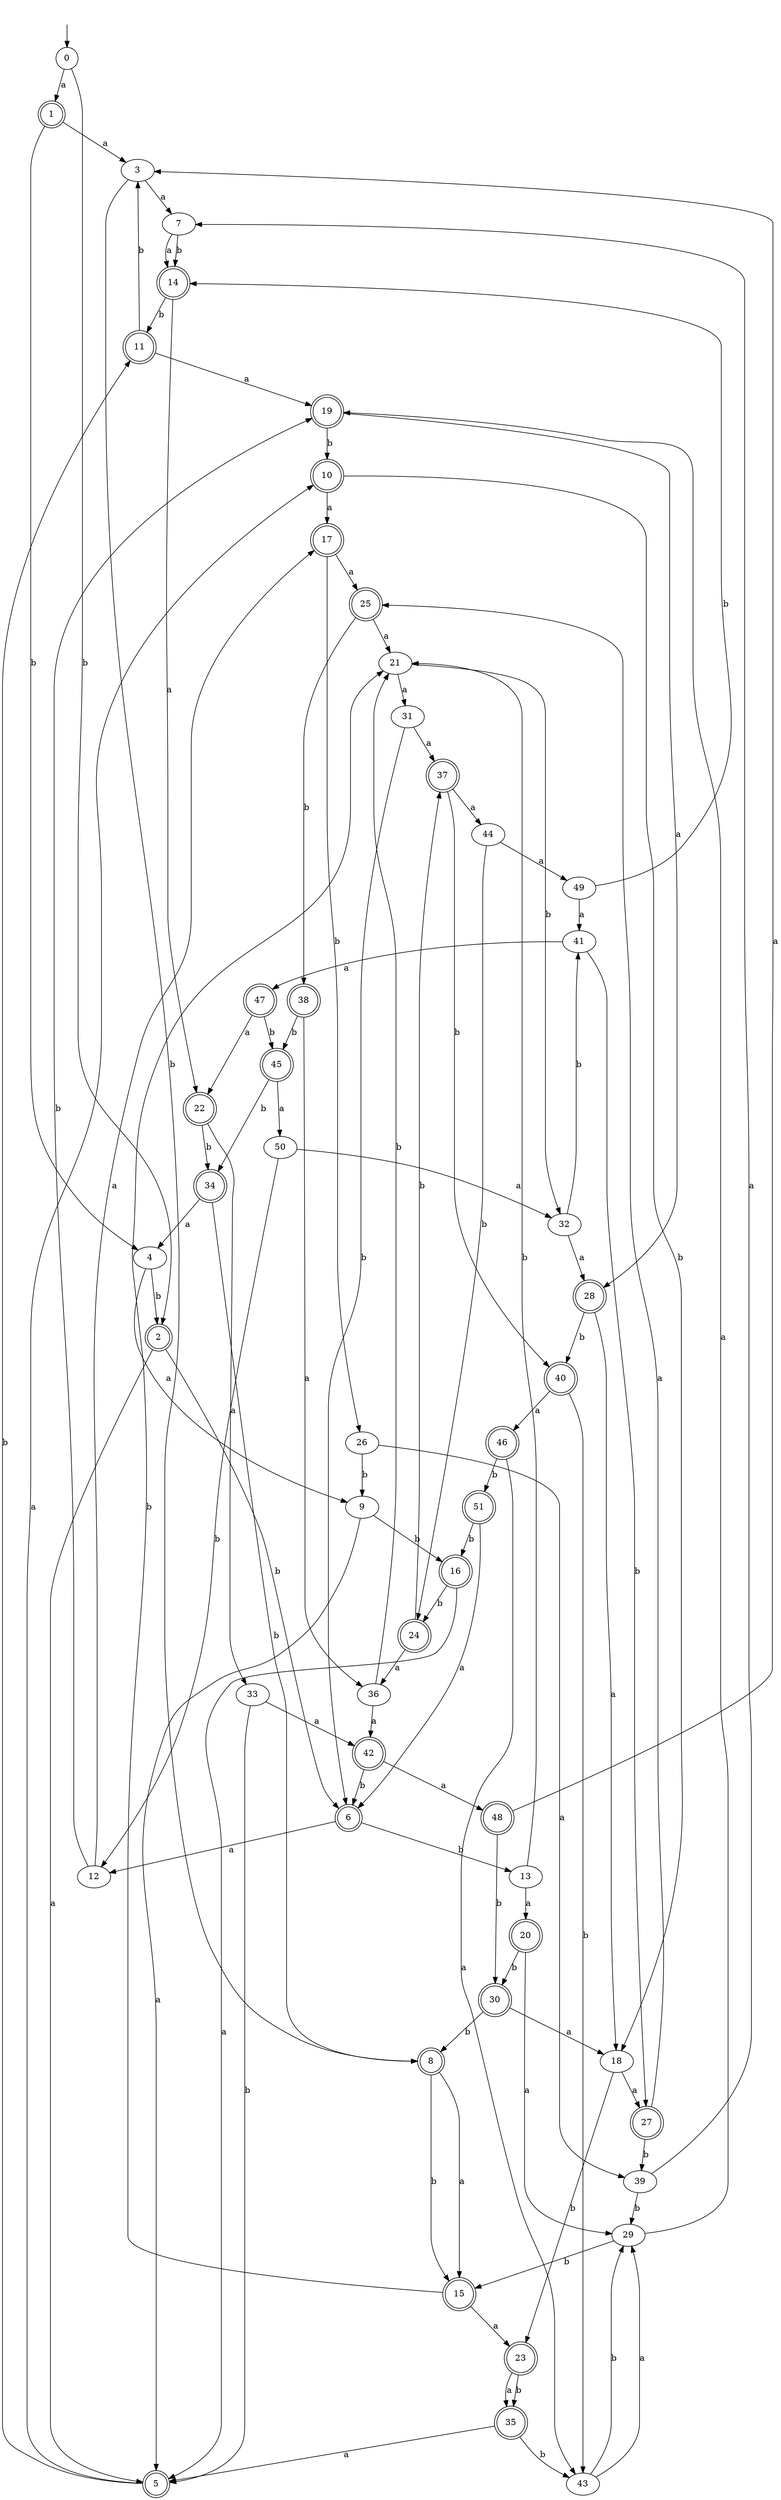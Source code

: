 digraph RandomDFA {
  __start0 [label="", shape=none];
  __start0 -> 0 [label=""];
  0 [shape=circle]
  0 -> 1 [label="a"]
  0 -> 2 [label="b"]
  1 [shape=doublecircle]
  1 -> 3 [label="a"]
  1 -> 4 [label="b"]
  2 [shape=doublecircle]
  2 -> 5 [label="a"]
  2 -> 6 [label="b"]
  3
  3 -> 7 [label="a"]
  3 -> 8 [label="b"]
  4
  4 -> 9 [label="a"]
  4 -> 2 [label="b"]
  5 [shape=doublecircle]
  5 -> 10 [label="a"]
  5 -> 11 [label="b"]
  6 [shape=doublecircle]
  6 -> 12 [label="a"]
  6 -> 13 [label="b"]
  7
  7 -> 14 [label="a"]
  7 -> 14 [label="b"]
  8 [shape=doublecircle]
  8 -> 15 [label="a"]
  8 -> 15 [label="b"]
  9
  9 -> 5 [label="a"]
  9 -> 16 [label="b"]
  10 [shape=doublecircle]
  10 -> 17 [label="a"]
  10 -> 18 [label="b"]
  11 [shape=doublecircle]
  11 -> 19 [label="a"]
  11 -> 3 [label="b"]
  12
  12 -> 17 [label="a"]
  12 -> 19 [label="b"]
  13
  13 -> 20 [label="a"]
  13 -> 21 [label="b"]
  14 [shape=doublecircle]
  14 -> 22 [label="a"]
  14 -> 11 [label="b"]
  15 [shape=doublecircle]
  15 -> 23 [label="a"]
  15 -> 21 [label="b"]
  16 [shape=doublecircle]
  16 -> 5 [label="a"]
  16 -> 24 [label="b"]
  17 [shape=doublecircle]
  17 -> 25 [label="a"]
  17 -> 26 [label="b"]
  18
  18 -> 27 [label="a"]
  18 -> 23 [label="b"]
  19 [shape=doublecircle]
  19 -> 28 [label="a"]
  19 -> 10 [label="b"]
  20 [shape=doublecircle]
  20 -> 29 [label="a"]
  20 -> 30 [label="b"]
  21
  21 -> 31 [label="a"]
  21 -> 32 [label="b"]
  22 [shape=doublecircle]
  22 -> 33 [label="a"]
  22 -> 34 [label="b"]
  23 [shape=doublecircle]
  23 -> 35 [label="a"]
  23 -> 35 [label="b"]
  24 [shape=doublecircle]
  24 -> 36 [label="a"]
  24 -> 37 [label="b"]
  25 [shape=doublecircle]
  25 -> 21 [label="a"]
  25 -> 38 [label="b"]
  26
  26 -> 39 [label="a"]
  26 -> 9 [label="b"]
  27 [shape=doublecircle]
  27 -> 25 [label="a"]
  27 -> 39 [label="b"]
  28 [shape=doublecircle]
  28 -> 18 [label="a"]
  28 -> 40 [label="b"]
  29
  29 -> 19 [label="a"]
  29 -> 15 [label="b"]
  30 [shape=doublecircle]
  30 -> 18 [label="a"]
  30 -> 8 [label="b"]
  31
  31 -> 37 [label="a"]
  31 -> 6 [label="b"]
  32
  32 -> 28 [label="a"]
  32 -> 41 [label="b"]
  33
  33 -> 42 [label="a"]
  33 -> 5 [label="b"]
  34 [shape=doublecircle]
  34 -> 4 [label="a"]
  34 -> 8 [label="b"]
  35 [shape=doublecircle]
  35 -> 5 [label="a"]
  35 -> 43 [label="b"]
  36
  36 -> 42 [label="a"]
  36 -> 21 [label="b"]
  37 [shape=doublecircle]
  37 -> 44 [label="a"]
  37 -> 40 [label="b"]
  38 [shape=doublecircle]
  38 -> 36 [label="a"]
  38 -> 45 [label="b"]
  39
  39 -> 7 [label="a"]
  39 -> 29 [label="b"]
  40 [shape=doublecircle]
  40 -> 46 [label="a"]
  40 -> 43 [label="b"]
  41
  41 -> 47 [label="a"]
  41 -> 27 [label="b"]
  42 [shape=doublecircle]
  42 -> 48 [label="a"]
  42 -> 6 [label="b"]
  43
  43 -> 29 [label="a"]
  43 -> 29 [label="b"]
  44
  44 -> 49 [label="a"]
  44 -> 24 [label="b"]
  45 [shape=doublecircle]
  45 -> 50 [label="a"]
  45 -> 34 [label="b"]
  46 [shape=doublecircle]
  46 -> 43 [label="a"]
  46 -> 51 [label="b"]
  47 [shape=doublecircle]
  47 -> 22 [label="a"]
  47 -> 45 [label="b"]
  48 [shape=doublecircle]
  48 -> 3 [label="a"]
  48 -> 30 [label="b"]
  49
  49 -> 41 [label="a"]
  49 -> 14 [label="b"]
  50
  50 -> 32 [label="a"]
  50 -> 12 [label="b"]
  51 [shape=doublecircle]
  51 -> 6 [label="a"]
  51 -> 16 [label="b"]
}
